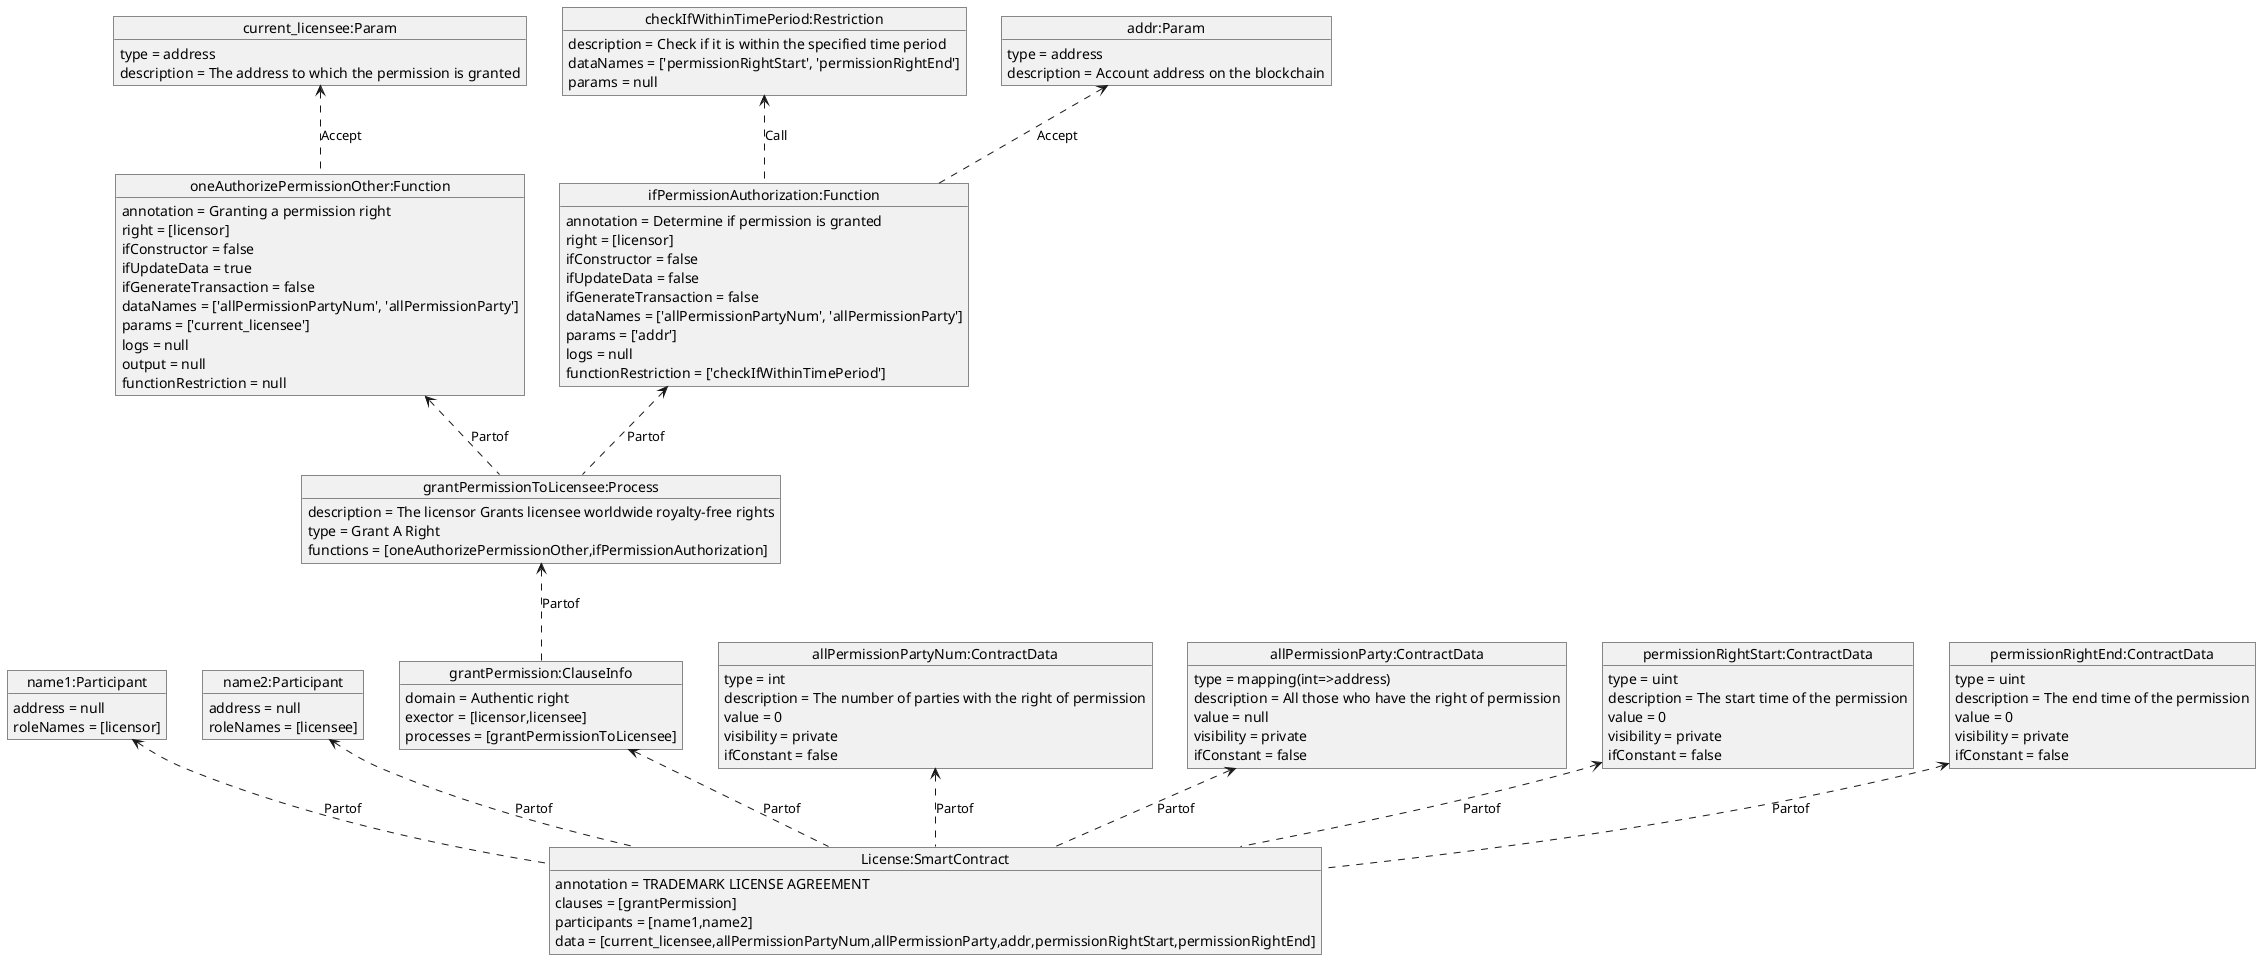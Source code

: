 @startuml
object "License:SmartContract" as License
License : annotation = TRADEMARK LICENSE AGREEMENT
License : clauses = [grantPermission]
License : participants = [name1,name2]
License : data = [current_licensee,allPermissionPartyNum,allPermissionParty,addr,permissionRightStart,permissionRightEnd]
object "name1:Participant" as name1
name1 : address = null
name1 : roleNames = [licensor]
object "name2:Participant" as name2
name2 : address = null
name2 : roleNames = [licensee]
object "grantPermission:ClauseInfo" as grantPermission
grantPermission : domain = Authentic right
grantPermission : exector = [licensor,licensee]
grantPermission : processes = [grantPermissionToLicensee]
object "grantPermissionToLicensee:Process" as grantPermissionToLicensee
grantPermissionToLicensee : description = The licensor Grants licensee worldwide royalty-free rights
grantPermissionToLicensee : type = Grant A Right
grantPermissionToLicensee : functions = [oneAuthorizePermissionOther,ifPermissionAuthorization]
object "oneAuthorizePermissionOther:Function" as oneAuthorizePermissionOther
oneAuthorizePermissionOther : annotation = Granting a permission right
oneAuthorizePermissionOther : right = [licensor]
oneAuthorizePermissionOther : ifConstructor = false
oneAuthorizePermissionOther : ifUpdateData = true
oneAuthorizePermissionOther : ifGenerateTransaction = false
oneAuthorizePermissionOther : dataNames = ['allPermissionPartyNum', 'allPermissionParty']
oneAuthorizePermissionOther : params = ['current_licensee']
oneAuthorizePermissionOther : logs = null
oneAuthorizePermissionOther : output = null
oneAuthorizePermissionOther : functionRestriction = null
object "ifPermissionAuthorization:Function" as ifPermissionAuthorization
ifPermissionAuthorization : annotation = Determine if permission is granted
ifPermissionAuthorization : right = [licensor]
ifPermissionAuthorization : ifConstructor = false
ifPermissionAuthorization : ifUpdateData = false
ifPermissionAuthorization : ifGenerateTransaction = false
ifPermissionAuthorization : dataNames = ['allPermissionPartyNum', 'allPermissionParty']
ifPermissionAuthorization : params = ['addr']
ifPermissionAuthorization : logs = null
ifPermissionAuthorization : functionRestriction = ['checkIfWithinTimePeriod']
object "checkIfWithinTimePeriod:Restriction" as checkIfWithinTimePeriod
checkIfWithinTimePeriod : description = Check if it is within the specified time period
checkIfWithinTimePeriod : dataNames = ['permissionRightStart', 'permissionRightEnd']
checkIfWithinTimePeriod : params = null
object "allPermissionPartyNum:ContractData" as allPermissionPartyNum
allPermissionPartyNum : type = int
allPermissionPartyNum : description = The number of parties with the right of permission
allPermissionPartyNum : value = 0
allPermissionPartyNum : visibility = private
allPermissionPartyNum : ifConstant = false
object "allPermissionParty:ContractData" as allPermissionParty
allPermissionParty : type = mapping(int=>address)
allPermissionParty : description = All those who have the right of permission
allPermissionParty : value = null
allPermissionParty : visibility = private
allPermissionParty : ifConstant = false
object "permissionRightStart:ContractData" as permissionRightStart
permissionRightStart : type = uint
permissionRightStart : description = The start time of the permission
permissionRightStart : value = 0
permissionRightStart : visibility = private
permissionRightStart : ifConstant = false
object "permissionRightEnd:ContractData" as permissionRightEnd
permissionRightEnd : type = uint
permissionRightEnd : description = The end time of the permission
permissionRightEnd : value = 0
permissionRightEnd : visibility = private
permissionRightEnd : ifConstant = false
object "addr:Param" as addr
addr : type = address
addr : description = Account address on the blockchain
object "current_licensee:Param" as current_licensee
current_licensee : type = address
current_licensee : description = The address to which the permission is granted
name1<.. License: Partof
name2<.. License: Partof
grantPermission<.. License: Partof
grantPermissionToLicensee<.. grantPermission: Partof
oneAuthorizePermissionOther<.. grantPermissionToLicensee: Partof
ifPermissionAuthorization<.. grantPermissionToLicensee: Partof
checkIfWithinTimePeriod<.. ifPermissionAuthorization: Call
allPermissionPartyNum<.. License: Partof
allPermissionParty<.. License: Partof
permissionRightStart<.. License: Partof
permissionRightEnd<.. License: Partof
current_licensee<..oneAuthorizePermissionOther: Accept
addr<..ifPermissionAuthorization: Accept
@enduml
